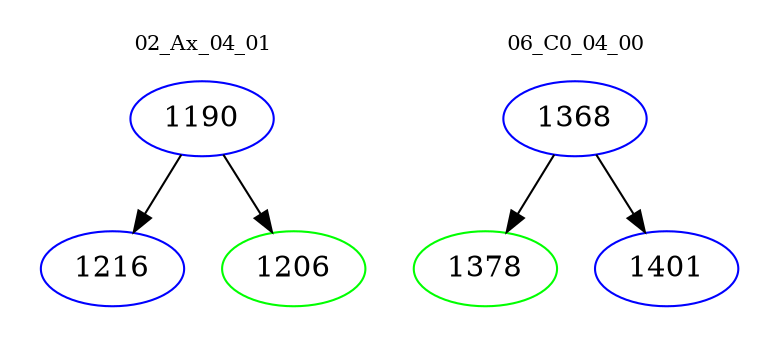 digraph{
subgraph cluster_0 {
color = white
label = "02_Ax_04_01";
fontsize=10;
T0_1190 [label="1190", color="blue"]
T0_1190 -> T0_1216 [color="black"]
T0_1216 [label="1216", color="blue"]
T0_1190 -> T0_1206 [color="black"]
T0_1206 [label="1206", color="green"]
}
subgraph cluster_1 {
color = white
label = "06_C0_04_00";
fontsize=10;
T1_1368 [label="1368", color="blue"]
T1_1368 -> T1_1378 [color="black"]
T1_1378 [label="1378", color="green"]
T1_1368 -> T1_1401 [color="black"]
T1_1401 [label="1401", color="blue"]
}
}

